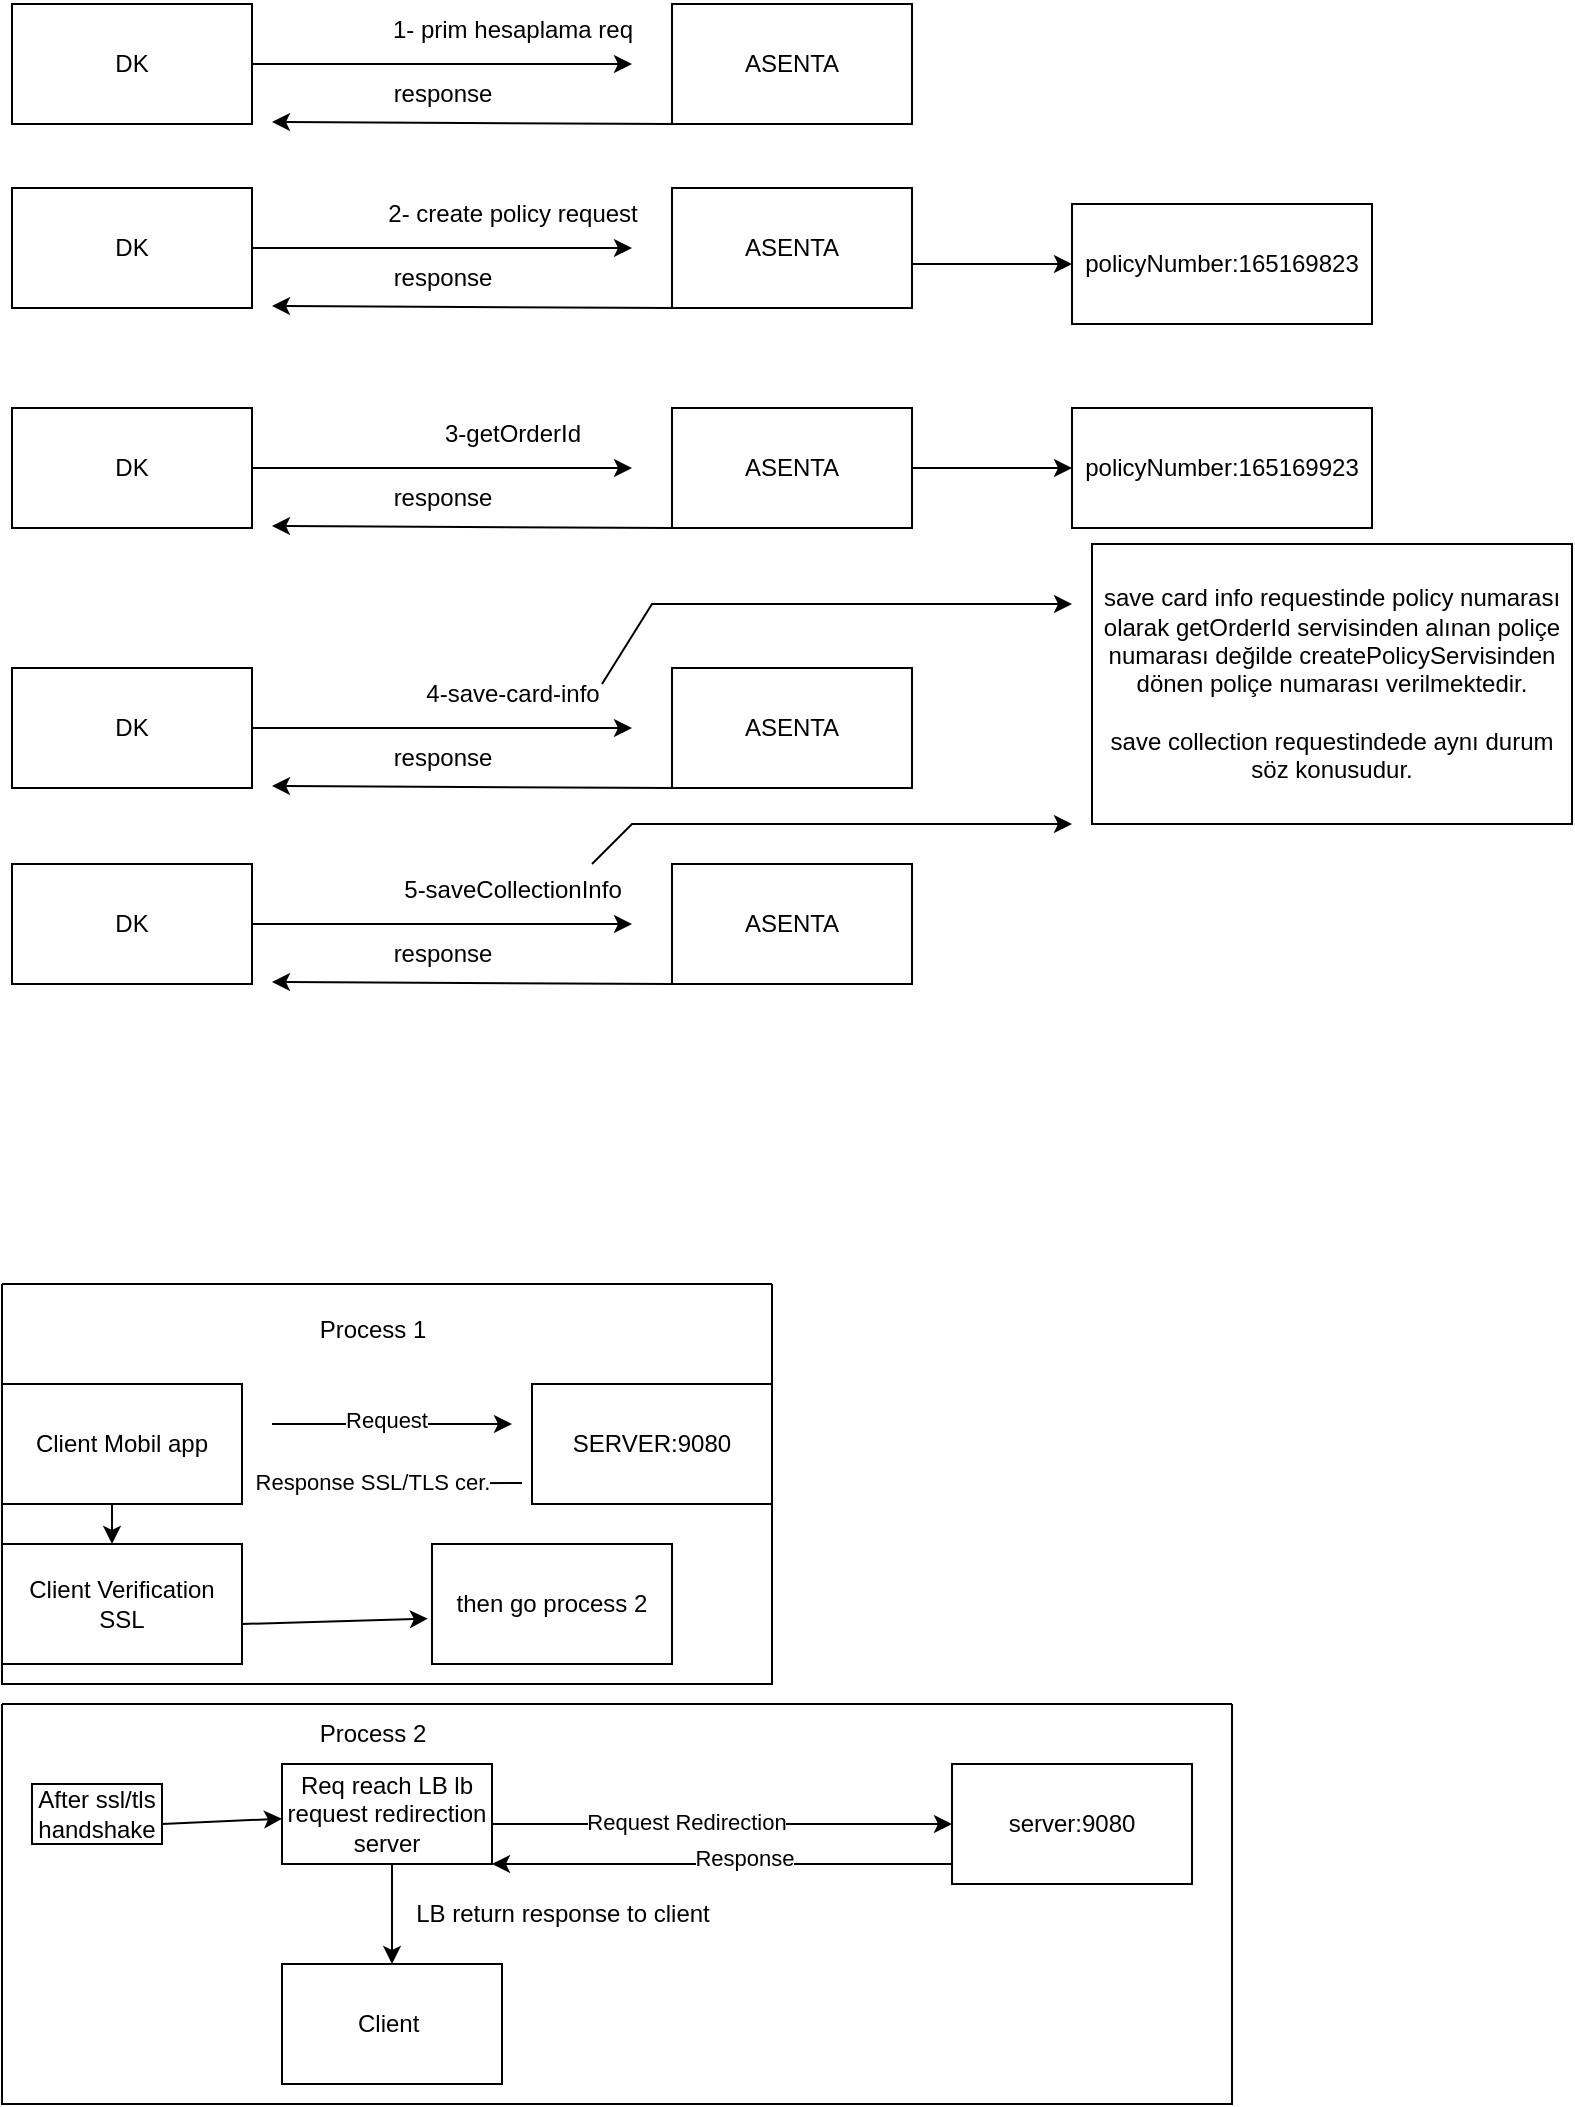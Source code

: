 <mxfile version="22.0.8" type="github">
  <diagram id="4Qxijwy8q1iDi9S5_9yi" name="Page-1">
    <mxGraphModel dx="794" dy="424" grid="1" gridSize="10" guides="1" tooltips="1" connect="1" arrows="1" fold="1" page="1" pageScale="1" pageWidth="850" pageHeight="1100" math="0" shadow="0">
      <root>
        <mxCell id="0" />
        <mxCell id="1" parent="0" />
        <mxCell id="-8IE5p7ZlNWc5wAuN7pc-12" value="" style="edgeStyle=orthogonalEdgeStyle;rounded=0;orthogonalLoop=1;jettySize=auto;html=1;" parent="1" source="-8IE5p7ZlNWc5wAuN7pc-1" edge="1">
          <mxGeometry relative="1" as="geometry">
            <mxPoint x="360" y="90" as="targetPoint" />
          </mxGeometry>
        </mxCell>
        <mxCell id="-8IE5p7ZlNWc5wAuN7pc-1" value="DK" style="rounded=0;whiteSpace=wrap;html=1;" parent="1" vertex="1">
          <mxGeometry x="50" y="60" width="120" height="60" as="geometry" />
        </mxCell>
        <mxCell id="-8IE5p7ZlNWc5wAuN7pc-2" value="ASENTA" style="rounded=0;whiteSpace=wrap;html=1;" parent="1" vertex="1">
          <mxGeometry x="380" y="60" width="120" height="60" as="geometry" />
        </mxCell>
        <mxCell id="-8IE5p7ZlNWc5wAuN7pc-13" value="1- prim hesaplama req" style="text;html=1;align=center;verticalAlign=middle;resizable=0;points=[];autosize=1;strokeColor=none;fillColor=none;" parent="1" vertex="1">
          <mxGeometry x="230" y="58" width="140" height="30" as="geometry" />
        </mxCell>
        <mxCell id="-8IE5p7ZlNWc5wAuN7pc-15" value="" style="endArrow=classic;html=1;rounded=0;exitX=0;exitY=1;exitDx=0;exitDy=0;" parent="1" source="-8IE5p7ZlNWc5wAuN7pc-2" edge="1">
          <mxGeometry width="50" height="50" relative="1" as="geometry">
            <mxPoint x="350" y="119" as="sourcePoint" />
            <mxPoint x="180" y="119" as="targetPoint" />
          </mxGeometry>
        </mxCell>
        <mxCell id="-8IE5p7ZlNWc5wAuN7pc-16" value="response" style="text;html=1;align=center;verticalAlign=middle;resizable=0;points=[];autosize=1;strokeColor=none;fillColor=none;" parent="1" vertex="1">
          <mxGeometry x="230" y="90" width="70" height="30" as="geometry" />
        </mxCell>
        <mxCell id="-8IE5p7ZlNWc5wAuN7pc-17" value="" style="edgeStyle=orthogonalEdgeStyle;rounded=0;orthogonalLoop=1;jettySize=auto;html=1;" parent="1" source="-8IE5p7ZlNWc5wAuN7pc-18" edge="1">
          <mxGeometry relative="1" as="geometry">
            <mxPoint x="360" y="182" as="targetPoint" />
          </mxGeometry>
        </mxCell>
        <mxCell id="-8IE5p7ZlNWc5wAuN7pc-18" value="DK" style="rounded=0;whiteSpace=wrap;html=1;" parent="1" vertex="1">
          <mxGeometry x="50" y="152" width="120" height="60" as="geometry" />
        </mxCell>
        <mxCell id="-8IE5p7ZlNWc5wAuN7pc-19" value="ASENTA" style="rounded=0;whiteSpace=wrap;html=1;" parent="1" vertex="1">
          <mxGeometry x="380" y="152" width="120" height="60" as="geometry" />
        </mxCell>
        <mxCell id="-8IE5p7ZlNWc5wAuN7pc-20" value="2- create policy request" style="text;html=1;align=center;verticalAlign=middle;resizable=0;points=[];autosize=1;strokeColor=none;fillColor=none;" parent="1" vertex="1">
          <mxGeometry x="225" y="150" width="150" height="30" as="geometry" />
        </mxCell>
        <mxCell id="-8IE5p7ZlNWc5wAuN7pc-21" value="" style="endArrow=classic;html=1;rounded=0;exitX=0;exitY=1;exitDx=0;exitDy=0;" parent="1" source="-8IE5p7ZlNWc5wAuN7pc-19" edge="1">
          <mxGeometry width="50" height="50" relative="1" as="geometry">
            <mxPoint x="350" y="211" as="sourcePoint" />
            <mxPoint x="180" y="211" as="targetPoint" />
          </mxGeometry>
        </mxCell>
        <mxCell id="-8IE5p7ZlNWc5wAuN7pc-22" value="response" style="text;html=1;align=center;verticalAlign=middle;resizable=0;points=[];autosize=1;strokeColor=none;fillColor=none;" parent="1" vertex="1">
          <mxGeometry x="230" y="182" width="70" height="30" as="geometry" />
        </mxCell>
        <mxCell id="-8IE5p7ZlNWc5wAuN7pc-23" value="" style="edgeStyle=orthogonalEdgeStyle;rounded=0;orthogonalLoop=1;jettySize=auto;html=1;" parent="1" source="-8IE5p7ZlNWc5wAuN7pc-24" edge="1">
          <mxGeometry relative="1" as="geometry">
            <mxPoint x="360" y="292" as="targetPoint" />
          </mxGeometry>
        </mxCell>
        <mxCell id="-8IE5p7ZlNWc5wAuN7pc-24" value="DK" style="rounded=0;whiteSpace=wrap;html=1;" parent="1" vertex="1">
          <mxGeometry x="50" y="262" width="120" height="60" as="geometry" />
        </mxCell>
        <mxCell id="-8IE5p7ZlNWc5wAuN7pc-25" value="ASENTA" style="rounded=0;whiteSpace=wrap;html=1;" parent="1" vertex="1">
          <mxGeometry x="380" y="262" width="120" height="60" as="geometry" />
        </mxCell>
        <mxCell id="-8IE5p7ZlNWc5wAuN7pc-26" value="3-getOrderId" style="text;html=1;align=center;verticalAlign=middle;resizable=0;points=[];autosize=1;strokeColor=none;fillColor=none;" parent="1" vertex="1">
          <mxGeometry x="255" y="260" width="90" height="30" as="geometry" />
        </mxCell>
        <mxCell id="-8IE5p7ZlNWc5wAuN7pc-27" value="" style="endArrow=classic;html=1;rounded=0;exitX=0;exitY=1;exitDx=0;exitDy=0;" parent="1" source="-8IE5p7ZlNWc5wAuN7pc-25" edge="1">
          <mxGeometry width="50" height="50" relative="1" as="geometry">
            <mxPoint x="350" y="321" as="sourcePoint" />
            <mxPoint x="180" y="321" as="targetPoint" />
          </mxGeometry>
        </mxCell>
        <mxCell id="-8IE5p7ZlNWc5wAuN7pc-28" value="response" style="text;html=1;align=center;verticalAlign=middle;resizable=0;points=[];autosize=1;strokeColor=none;fillColor=none;" parent="1" vertex="1">
          <mxGeometry x="230" y="292" width="70" height="30" as="geometry" />
        </mxCell>
        <mxCell id="-8IE5p7ZlNWc5wAuN7pc-29" value="" style="edgeStyle=orthogonalEdgeStyle;rounded=0;orthogonalLoop=1;jettySize=auto;html=1;" parent="1" source="-8IE5p7ZlNWc5wAuN7pc-30" edge="1">
          <mxGeometry relative="1" as="geometry">
            <mxPoint x="360" y="422" as="targetPoint" />
          </mxGeometry>
        </mxCell>
        <mxCell id="-8IE5p7ZlNWc5wAuN7pc-30" value="DK" style="rounded=0;whiteSpace=wrap;html=1;" parent="1" vertex="1">
          <mxGeometry x="50" y="392" width="120" height="60" as="geometry" />
        </mxCell>
        <mxCell id="-8IE5p7ZlNWc5wAuN7pc-31" value="ASENTA" style="rounded=0;whiteSpace=wrap;html=1;" parent="1" vertex="1">
          <mxGeometry x="380" y="392" width="120" height="60" as="geometry" />
        </mxCell>
        <mxCell id="-8IE5p7ZlNWc5wAuN7pc-32" value="4-save-card-info" style="text;html=1;align=center;verticalAlign=middle;resizable=0;points=[];autosize=1;strokeColor=none;fillColor=none;" parent="1" vertex="1">
          <mxGeometry x="245" y="390" width="110" height="30" as="geometry" />
        </mxCell>
        <mxCell id="-8IE5p7ZlNWc5wAuN7pc-33" value="" style="endArrow=classic;html=1;rounded=0;exitX=0;exitY=1;exitDx=0;exitDy=0;" parent="1" source="-8IE5p7ZlNWc5wAuN7pc-31" edge="1">
          <mxGeometry width="50" height="50" relative="1" as="geometry">
            <mxPoint x="350" y="451" as="sourcePoint" />
            <mxPoint x="180" y="451" as="targetPoint" />
          </mxGeometry>
        </mxCell>
        <mxCell id="-8IE5p7ZlNWc5wAuN7pc-34" value="response" style="text;html=1;align=center;verticalAlign=middle;resizable=0;points=[];autosize=1;strokeColor=none;fillColor=none;" parent="1" vertex="1">
          <mxGeometry x="230" y="422" width="70" height="30" as="geometry" />
        </mxCell>
        <mxCell id="-8IE5p7ZlNWc5wAuN7pc-35" value="" style="edgeStyle=orthogonalEdgeStyle;rounded=0;orthogonalLoop=1;jettySize=auto;html=1;" parent="1" source="-8IE5p7ZlNWc5wAuN7pc-36" edge="1">
          <mxGeometry relative="1" as="geometry">
            <mxPoint x="360" y="520" as="targetPoint" />
          </mxGeometry>
        </mxCell>
        <mxCell id="-8IE5p7ZlNWc5wAuN7pc-36" value="DK" style="rounded=0;whiteSpace=wrap;html=1;" parent="1" vertex="1">
          <mxGeometry x="50" y="490" width="120" height="60" as="geometry" />
        </mxCell>
        <mxCell id="-8IE5p7ZlNWc5wAuN7pc-37" value="ASENTA" style="rounded=0;whiteSpace=wrap;html=1;" parent="1" vertex="1">
          <mxGeometry x="380" y="490" width="120" height="60" as="geometry" />
        </mxCell>
        <mxCell id="-8IE5p7ZlNWc5wAuN7pc-38" value="5-saveCollectionInfo" style="text;html=1;align=center;verticalAlign=middle;resizable=0;points=[];autosize=1;strokeColor=none;fillColor=none;" parent="1" vertex="1">
          <mxGeometry x="235" y="488" width="130" height="30" as="geometry" />
        </mxCell>
        <mxCell id="-8IE5p7ZlNWc5wAuN7pc-39" value="" style="endArrow=classic;html=1;rounded=0;exitX=0;exitY=1;exitDx=0;exitDy=0;" parent="1" source="-8IE5p7ZlNWc5wAuN7pc-37" edge="1">
          <mxGeometry width="50" height="50" relative="1" as="geometry">
            <mxPoint x="350" y="549" as="sourcePoint" />
            <mxPoint x="180" y="549" as="targetPoint" />
          </mxGeometry>
        </mxCell>
        <mxCell id="-8IE5p7ZlNWc5wAuN7pc-40" value="response" style="text;html=1;align=center;verticalAlign=middle;resizable=0;points=[];autosize=1;strokeColor=none;fillColor=none;" parent="1" vertex="1">
          <mxGeometry x="230" y="520" width="70" height="30" as="geometry" />
        </mxCell>
        <mxCell id="-8IE5p7ZlNWc5wAuN7pc-41" value="" style="endArrow=classic;html=1;rounded=0;" parent="1" edge="1">
          <mxGeometry width="50" height="50" relative="1" as="geometry">
            <mxPoint x="345" y="400" as="sourcePoint" />
            <mxPoint x="580" y="360" as="targetPoint" />
            <Array as="points">
              <mxPoint x="370" y="360" />
            </Array>
          </mxGeometry>
        </mxCell>
        <mxCell id="-8IE5p7ZlNWc5wAuN7pc-42" value="save card info requestinde policy numarası olarak getOrderId servisinden alınan poliçe numarası değilde createPolicyServisinden dönen poliçe numarası verilmektedir.&lt;br&gt;&lt;br&gt;save collection requestindede aynı durum söz konusudur." style="rounded=0;whiteSpace=wrap;html=1;" parent="1" vertex="1">
          <mxGeometry x="590" y="330" width="240" height="140" as="geometry" />
        </mxCell>
        <mxCell id="-8IE5p7ZlNWc5wAuN7pc-43" value="" style="endArrow=classic;html=1;rounded=0;" parent="1" edge="1">
          <mxGeometry width="50" height="50" relative="1" as="geometry">
            <mxPoint x="340" y="490" as="sourcePoint" />
            <mxPoint x="580" y="470" as="targetPoint" />
            <Array as="points">
              <mxPoint x="360" y="470" />
            </Array>
          </mxGeometry>
        </mxCell>
        <mxCell id="-8IE5p7ZlNWc5wAuN7pc-44" value="" style="endArrow=classic;html=1;rounded=0;" parent="1" target="-8IE5p7ZlNWc5wAuN7pc-45" edge="1">
          <mxGeometry width="50" height="50" relative="1" as="geometry">
            <mxPoint x="500" y="190" as="sourcePoint" />
            <mxPoint x="550" y="190" as="targetPoint" />
          </mxGeometry>
        </mxCell>
        <mxCell id="-8IE5p7ZlNWc5wAuN7pc-45" value="policyNumber:165169823" style="rounded=0;whiteSpace=wrap;html=1;" parent="1" vertex="1">
          <mxGeometry x="580" y="160" width="150" height="60" as="geometry" />
        </mxCell>
        <mxCell id="-8IE5p7ZlNWc5wAuN7pc-47" value="" style="endArrow=classic;html=1;rounded=0;" parent="1" target="-8IE5p7ZlNWc5wAuN7pc-48" edge="1">
          <mxGeometry width="50" height="50" relative="1" as="geometry">
            <mxPoint x="500" y="292" as="sourcePoint" />
            <mxPoint x="550" y="292" as="targetPoint" />
          </mxGeometry>
        </mxCell>
        <mxCell id="-8IE5p7ZlNWc5wAuN7pc-48" value="policyNumber:165169923" style="rounded=0;whiteSpace=wrap;html=1;" parent="1" vertex="1">
          <mxGeometry x="580" y="262" width="150" height="60" as="geometry" />
        </mxCell>
        <mxCell id="NOFmDAxNGEiSwwM2GwJJ-5" value="" style="swimlane;startSize=0;" vertex="1" parent="1">
          <mxGeometry x="45" y="700" width="385" height="200" as="geometry" />
        </mxCell>
        <mxCell id="NOFmDAxNGEiSwwM2GwJJ-6" value="Process 1" style="text;html=1;align=center;verticalAlign=middle;resizable=0;points=[];autosize=1;strokeColor=none;fillColor=none;" vertex="1" parent="NOFmDAxNGEiSwwM2GwJJ-5">
          <mxGeometry x="145" y="8" width="80" height="30" as="geometry" />
        </mxCell>
        <mxCell id="NOFmDAxNGEiSwwM2GwJJ-2" value="SERVER:9080" style="rounded=0;whiteSpace=wrap;html=1;" vertex="1" parent="NOFmDAxNGEiSwwM2GwJJ-5">
          <mxGeometry x="265" y="50" width="120" height="60" as="geometry" />
        </mxCell>
        <mxCell id="NOFmDAxNGEiSwwM2GwJJ-7" value="" style="endArrow=classic;html=1;rounded=0;" edge="1" parent="NOFmDAxNGEiSwwM2GwJJ-5">
          <mxGeometry width="50" height="50" relative="1" as="geometry">
            <mxPoint x="135" y="70" as="sourcePoint" />
            <mxPoint x="255" y="70" as="targetPoint" />
          </mxGeometry>
        </mxCell>
        <mxCell id="NOFmDAxNGEiSwwM2GwJJ-8" value="Request" style="edgeLabel;html=1;align=center;verticalAlign=middle;resizable=0;points=[];" vertex="1" connectable="0" parent="NOFmDAxNGEiSwwM2GwJJ-7">
          <mxGeometry x="-0.056" y="2" relative="1" as="geometry">
            <mxPoint as="offset" />
          </mxGeometry>
        </mxCell>
        <mxCell id="NOFmDAxNGEiSwwM2GwJJ-9" value="" style="endArrow=classic;html=1;rounded=0;" edge="1" parent="NOFmDAxNGEiSwwM2GwJJ-5">
          <mxGeometry width="50" height="50" relative="1" as="geometry">
            <mxPoint x="260" y="99.5" as="sourcePoint" />
            <mxPoint x="135" y="100" as="targetPoint" />
          </mxGeometry>
        </mxCell>
        <mxCell id="NOFmDAxNGEiSwwM2GwJJ-10" value="Response SSL/TLS cer." style="edgeLabel;html=1;align=center;verticalAlign=middle;resizable=0;points=[];" vertex="1" connectable="0" parent="NOFmDAxNGEiSwwM2GwJJ-9">
          <mxGeometry x="0.029" y="-1" relative="1" as="geometry">
            <mxPoint x="-11" as="offset" />
          </mxGeometry>
        </mxCell>
        <mxCell id="NOFmDAxNGEiSwwM2GwJJ-1" value="Client Mobil app" style="rounded=0;whiteSpace=wrap;html=1;" vertex="1" parent="NOFmDAxNGEiSwwM2GwJJ-5">
          <mxGeometry y="50" width="120" height="60" as="geometry" />
        </mxCell>
        <mxCell id="NOFmDAxNGEiSwwM2GwJJ-12" value="Client Verification SSL&lt;br&gt;" style="rounded=0;whiteSpace=wrap;html=1;" vertex="1" parent="NOFmDAxNGEiSwwM2GwJJ-5">
          <mxGeometry y="130" width="120" height="60" as="geometry" />
        </mxCell>
        <mxCell id="NOFmDAxNGEiSwwM2GwJJ-13" value="" style="endArrow=classic;html=1;rounded=0;" edge="1" parent="NOFmDAxNGEiSwwM2GwJJ-5">
          <mxGeometry width="50" height="50" relative="1" as="geometry">
            <mxPoint x="55" y="110" as="sourcePoint" />
            <mxPoint x="55" y="130" as="targetPoint" />
          </mxGeometry>
        </mxCell>
        <mxCell id="NOFmDAxNGEiSwwM2GwJJ-14" value="" style="endArrow=classic;html=1;rounded=0;entryX=-0.017;entryY=0.622;entryDx=0;entryDy=0;entryPerimeter=0;" edge="1" parent="NOFmDAxNGEiSwwM2GwJJ-5" target="NOFmDAxNGEiSwwM2GwJJ-15">
          <mxGeometry width="50" height="50" relative="1" as="geometry">
            <mxPoint x="120" y="170" as="sourcePoint" />
            <mxPoint x="170" y="120" as="targetPoint" />
          </mxGeometry>
        </mxCell>
        <mxCell id="NOFmDAxNGEiSwwM2GwJJ-15" value="then go process 2&lt;br&gt;" style="rounded=0;whiteSpace=wrap;html=1;" vertex="1" parent="NOFmDAxNGEiSwwM2GwJJ-5">
          <mxGeometry x="215" y="130" width="120" height="60" as="geometry" />
        </mxCell>
        <mxCell id="NOFmDAxNGEiSwwM2GwJJ-16" value="" style="swimlane;startSize=0;" vertex="1" parent="1">
          <mxGeometry x="45" y="910" width="615" height="200" as="geometry" />
        </mxCell>
        <mxCell id="NOFmDAxNGEiSwwM2GwJJ-17" value="After ssl/tls handshake" style="rounded=0;whiteSpace=wrap;html=1;" vertex="1" parent="NOFmDAxNGEiSwwM2GwJJ-16">
          <mxGeometry x="15" y="40" width="65" height="30" as="geometry" />
        </mxCell>
        <mxCell id="NOFmDAxNGEiSwwM2GwJJ-18" value="Process 2&lt;br&gt;" style="text;html=1;align=center;verticalAlign=middle;resizable=0;points=[];autosize=1;strokeColor=none;fillColor=none;" vertex="1" parent="NOFmDAxNGEiSwwM2GwJJ-16">
          <mxGeometry x="145" width="80" height="30" as="geometry" />
        </mxCell>
        <mxCell id="NOFmDAxNGEiSwwM2GwJJ-19" value="" style="endArrow=classic;html=1;rounded=0;" edge="1" parent="NOFmDAxNGEiSwwM2GwJJ-16" target="NOFmDAxNGEiSwwM2GwJJ-20">
          <mxGeometry width="50" height="50" relative="1" as="geometry">
            <mxPoint x="80" y="60" as="sourcePoint" />
            <mxPoint x="130" y="10" as="targetPoint" />
          </mxGeometry>
        </mxCell>
        <mxCell id="NOFmDAxNGEiSwwM2GwJJ-20" value="Req reach LB lb request redirection server&lt;br&gt;" style="rounded=0;whiteSpace=wrap;html=1;" vertex="1" parent="NOFmDAxNGEiSwwM2GwJJ-16">
          <mxGeometry x="140" y="30" width="105" height="50" as="geometry" />
        </mxCell>
        <mxCell id="NOFmDAxNGEiSwwM2GwJJ-21" value="" style="endArrow=classic;html=1;rounded=0;" edge="1" parent="NOFmDAxNGEiSwwM2GwJJ-16" target="NOFmDAxNGEiSwwM2GwJJ-22">
          <mxGeometry width="50" height="50" relative="1" as="geometry">
            <mxPoint x="245" y="60" as="sourcePoint" />
            <mxPoint x="295" y="10" as="targetPoint" />
          </mxGeometry>
        </mxCell>
        <mxCell id="NOFmDAxNGEiSwwM2GwJJ-25" value="Request Redirection" style="edgeLabel;html=1;align=center;verticalAlign=middle;resizable=0;points=[];" vertex="1" connectable="0" parent="NOFmDAxNGEiSwwM2GwJJ-21">
          <mxGeometry x="-0.159" y="1" relative="1" as="geometry">
            <mxPoint as="offset" />
          </mxGeometry>
        </mxCell>
        <mxCell id="NOFmDAxNGEiSwwM2GwJJ-22" value="server:9080" style="rounded=0;whiteSpace=wrap;html=1;" vertex="1" parent="NOFmDAxNGEiSwwM2GwJJ-16">
          <mxGeometry x="475" y="30" width="120" height="60" as="geometry" />
        </mxCell>
        <mxCell id="NOFmDAxNGEiSwwM2GwJJ-24" value="" style="endArrow=classic;html=1;rounded=0;entryX=1;entryY=1;entryDx=0;entryDy=0;exitX=0;exitY=0.833;exitDx=0;exitDy=0;exitPerimeter=0;" edge="1" parent="NOFmDAxNGEiSwwM2GwJJ-16" source="NOFmDAxNGEiSwwM2GwJJ-22" target="NOFmDAxNGEiSwwM2GwJJ-20">
          <mxGeometry width="50" height="50" relative="1" as="geometry">
            <mxPoint x="475" y="85" as="sourcePoint" />
            <mxPoint x="525" y="35" as="targetPoint" />
          </mxGeometry>
        </mxCell>
        <mxCell id="NOFmDAxNGEiSwwM2GwJJ-26" value="Response" style="edgeLabel;html=1;align=center;verticalAlign=middle;resizable=0;points=[];" vertex="1" connectable="0" parent="NOFmDAxNGEiSwwM2GwJJ-24">
          <mxGeometry x="-0.093" y="-3" relative="1" as="geometry">
            <mxPoint as="offset" />
          </mxGeometry>
        </mxCell>
        <mxCell id="NOFmDAxNGEiSwwM2GwJJ-28" value="Client&amp;nbsp;" style="rounded=0;whiteSpace=wrap;html=1;" vertex="1" parent="NOFmDAxNGEiSwwM2GwJJ-16">
          <mxGeometry x="140" y="130" width="110" height="60" as="geometry" />
        </mxCell>
        <mxCell id="NOFmDAxNGEiSwwM2GwJJ-29" value="" style="endArrow=classic;html=1;rounded=0;entryX=0.5;entryY=0;entryDx=0;entryDy=0;" edge="1" parent="NOFmDAxNGEiSwwM2GwJJ-16" target="NOFmDAxNGEiSwwM2GwJJ-28">
          <mxGeometry width="50" height="50" relative="1" as="geometry">
            <mxPoint x="195" y="80" as="sourcePoint" />
            <mxPoint x="245" y="30" as="targetPoint" />
          </mxGeometry>
        </mxCell>
        <mxCell id="NOFmDAxNGEiSwwM2GwJJ-30" value="LB return response to client&lt;br&gt;" style="text;html=1;align=center;verticalAlign=middle;resizable=0;points=[];autosize=1;strokeColor=none;fillColor=none;" vertex="1" parent="NOFmDAxNGEiSwwM2GwJJ-16">
          <mxGeometry x="195" y="90" width="170" height="30" as="geometry" />
        </mxCell>
      </root>
    </mxGraphModel>
  </diagram>
</mxfile>
